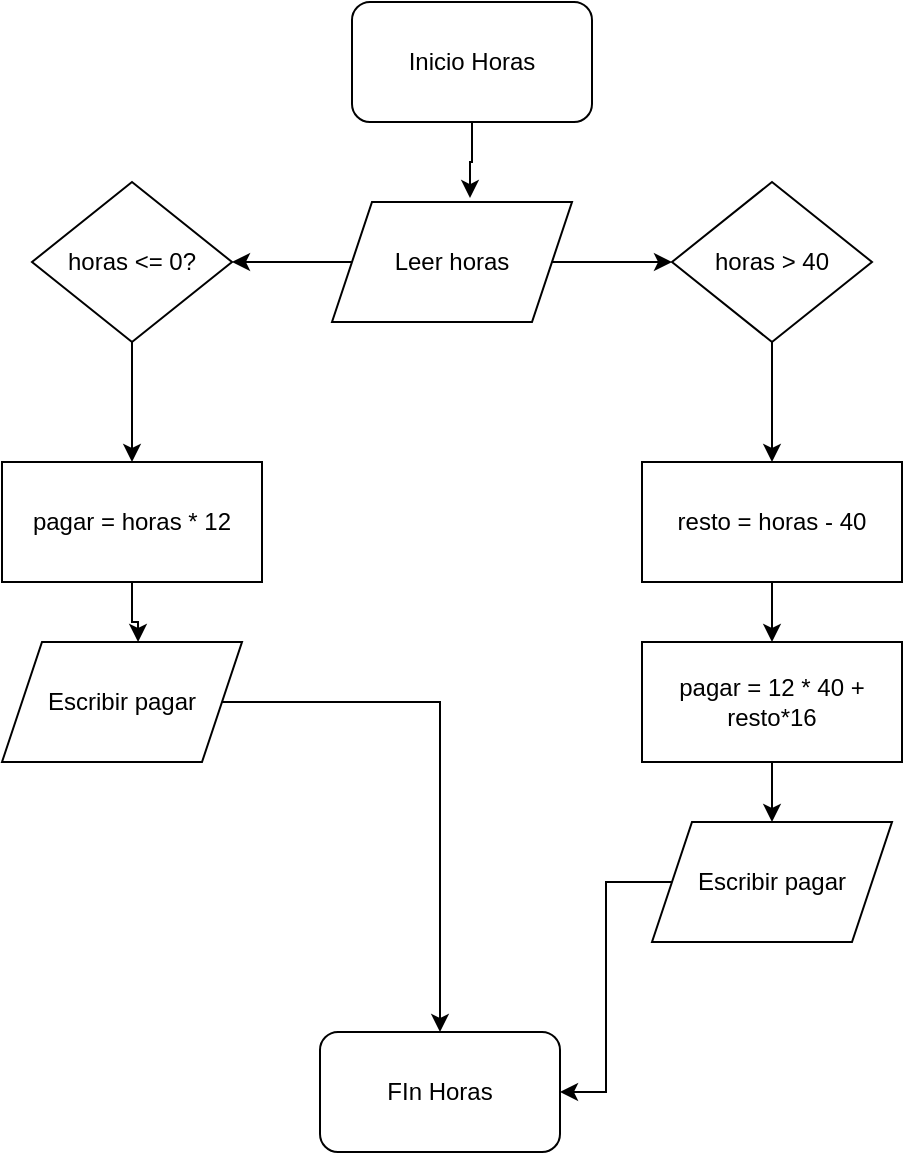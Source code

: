 <mxfile version="21.7.5" type="device">
  <diagram name="Página-1" id="pSVDJC3kwrDZUmBsdEqm">
    <mxGraphModel dx="1434" dy="836" grid="1" gridSize="10" guides="1" tooltips="1" connect="1" arrows="1" fold="1" page="1" pageScale="1" pageWidth="827" pageHeight="1169" math="0" shadow="0">
      <root>
        <mxCell id="0" />
        <mxCell id="1" parent="0" />
        <mxCell id="FNJkGhKa4nsP4qEVubEc-16" style="edgeStyle=orthogonalEdgeStyle;rounded=0;orthogonalLoop=1;jettySize=auto;html=1;entryX=0.575;entryY=-0.033;entryDx=0;entryDy=0;entryPerimeter=0;" edge="1" parent="1" source="FNJkGhKa4nsP4qEVubEc-1" target="FNJkGhKa4nsP4qEVubEc-2">
          <mxGeometry relative="1" as="geometry" />
        </mxCell>
        <mxCell id="FNJkGhKa4nsP4qEVubEc-1" value="Inicio Horas" style="rounded=1;whiteSpace=wrap;html=1;" vertex="1" parent="1">
          <mxGeometry x="370" y="70" width="120" height="60" as="geometry" />
        </mxCell>
        <mxCell id="FNJkGhKa4nsP4qEVubEc-8" style="edgeStyle=orthogonalEdgeStyle;rounded=0;orthogonalLoop=1;jettySize=auto;html=1;entryX=1;entryY=0.5;entryDx=0;entryDy=0;" edge="1" parent="1" source="FNJkGhKa4nsP4qEVubEc-2" target="FNJkGhKa4nsP4qEVubEc-3">
          <mxGeometry relative="1" as="geometry" />
        </mxCell>
        <mxCell id="FNJkGhKa4nsP4qEVubEc-10" style="edgeStyle=orthogonalEdgeStyle;rounded=0;orthogonalLoop=1;jettySize=auto;html=1;entryX=0;entryY=0.5;entryDx=0;entryDy=0;" edge="1" parent="1" source="FNJkGhKa4nsP4qEVubEc-2" target="FNJkGhKa4nsP4qEVubEc-4">
          <mxGeometry relative="1" as="geometry" />
        </mxCell>
        <mxCell id="FNJkGhKa4nsP4qEVubEc-2" value="Leer horas" style="shape=parallelogram;perimeter=parallelogramPerimeter;whiteSpace=wrap;html=1;fixedSize=1;" vertex="1" parent="1">
          <mxGeometry x="360" y="170" width="120" height="60" as="geometry" />
        </mxCell>
        <mxCell id="FNJkGhKa4nsP4qEVubEc-9" style="edgeStyle=orthogonalEdgeStyle;rounded=0;orthogonalLoop=1;jettySize=auto;html=1;entryX=0.5;entryY=0;entryDx=0;entryDy=0;" edge="1" parent="1" source="FNJkGhKa4nsP4qEVubEc-3" target="FNJkGhKa4nsP4qEVubEc-5">
          <mxGeometry relative="1" as="geometry" />
        </mxCell>
        <mxCell id="FNJkGhKa4nsP4qEVubEc-3" value="horas &amp;lt;= 0?" style="rhombus;whiteSpace=wrap;html=1;" vertex="1" parent="1">
          <mxGeometry x="210" y="160" width="100" height="80" as="geometry" />
        </mxCell>
        <mxCell id="FNJkGhKa4nsP4qEVubEc-12" style="edgeStyle=orthogonalEdgeStyle;rounded=0;orthogonalLoop=1;jettySize=auto;html=1;entryX=0.5;entryY=0;entryDx=0;entryDy=0;" edge="1" parent="1" source="FNJkGhKa4nsP4qEVubEc-4" target="FNJkGhKa4nsP4qEVubEc-6">
          <mxGeometry relative="1" as="geometry">
            <mxPoint x="580" y="290" as="targetPoint" />
          </mxGeometry>
        </mxCell>
        <mxCell id="FNJkGhKa4nsP4qEVubEc-4" value="horas &amp;gt; 40" style="rhombus;whiteSpace=wrap;html=1;" vertex="1" parent="1">
          <mxGeometry x="530" y="160" width="100" height="80" as="geometry" />
        </mxCell>
        <mxCell id="FNJkGhKa4nsP4qEVubEc-21" style="edgeStyle=orthogonalEdgeStyle;rounded=0;orthogonalLoop=1;jettySize=auto;html=1;entryX=0.567;entryY=0;entryDx=0;entryDy=0;entryPerimeter=0;" edge="1" parent="1" source="FNJkGhKa4nsP4qEVubEc-5" target="FNJkGhKa4nsP4qEVubEc-20">
          <mxGeometry relative="1" as="geometry" />
        </mxCell>
        <mxCell id="FNJkGhKa4nsP4qEVubEc-5" value="pagar = horas * 12" style="shape=parallelogram;perimeter=parallelogramPerimeter;whiteSpace=wrap;html=1;fixedSize=1;size=-5;" vertex="1" parent="1">
          <mxGeometry x="195" y="300" width="130" height="60" as="geometry" />
        </mxCell>
        <mxCell id="FNJkGhKa4nsP4qEVubEc-13" style="edgeStyle=orthogonalEdgeStyle;rounded=0;orthogonalLoop=1;jettySize=auto;html=1;" edge="1" parent="1" source="FNJkGhKa4nsP4qEVubEc-6" target="FNJkGhKa4nsP4qEVubEc-7">
          <mxGeometry relative="1" as="geometry" />
        </mxCell>
        <mxCell id="FNJkGhKa4nsP4qEVubEc-6" value="resto = horas - 40" style="shape=parallelogram;perimeter=parallelogramPerimeter;whiteSpace=wrap;html=1;fixedSize=1;size=-5;" vertex="1" parent="1">
          <mxGeometry x="515" y="300" width="130" height="60" as="geometry" />
        </mxCell>
        <mxCell id="FNJkGhKa4nsP4qEVubEc-23" style="edgeStyle=orthogonalEdgeStyle;rounded=0;orthogonalLoop=1;jettySize=auto;html=1;entryX=0.5;entryY=0;entryDx=0;entryDy=0;" edge="1" parent="1" source="FNJkGhKa4nsP4qEVubEc-7" target="FNJkGhKa4nsP4qEVubEc-22">
          <mxGeometry relative="1" as="geometry" />
        </mxCell>
        <mxCell id="FNJkGhKa4nsP4qEVubEc-7" value="pagar = 12 * 40 + resto*16" style="shape=parallelogram;perimeter=parallelogramPerimeter;whiteSpace=wrap;html=1;fixedSize=1;size=-5;" vertex="1" parent="1">
          <mxGeometry x="515" y="390" width="130" height="60" as="geometry" />
        </mxCell>
        <mxCell id="FNJkGhKa4nsP4qEVubEc-25" style="edgeStyle=orthogonalEdgeStyle;rounded=0;orthogonalLoop=1;jettySize=auto;html=1;" edge="1" parent="1" source="FNJkGhKa4nsP4qEVubEc-20" target="FNJkGhKa4nsP4qEVubEc-24">
          <mxGeometry relative="1" as="geometry" />
        </mxCell>
        <mxCell id="FNJkGhKa4nsP4qEVubEc-20" value="Escribir pagar" style="shape=parallelogram;perimeter=parallelogramPerimeter;whiteSpace=wrap;html=1;fixedSize=1;" vertex="1" parent="1">
          <mxGeometry x="195" y="390" width="120" height="60" as="geometry" />
        </mxCell>
        <mxCell id="FNJkGhKa4nsP4qEVubEc-26" style="edgeStyle=orthogonalEdgeStyle;rounded=0;orthogonalLoop=1;jettySize=auto;html=1;entryX=1;entryY=0.5;entryDx=0;entryDy=0;" edge="1" parent="1" source="FNJkGhKa4nsP4qEVubEc-22" target="FNJkGhKa4nsP4qEVubEc-24">
          <mxGeometry relative="1" as="geometry" />
        </mxCell>
        <mxCell id="FNJkGhKa4nsP4qEVubEc-22" value="Escribir pagar" style="shape=parallelogram;perimeter=parallelogramPerimeter;whiteSpace=wrap;html=1;fixedSize=1;" vertex="1" parent="1">
          <mxGeometry x="520" y="480" width="120" height="60" as="geometry" />
        </mxCell>
        <mxCell id="FNJkGhKa4nsP4qEVubEc-24" value="FIn Horas" style="rounded=1;whiteSpace=wrap;html=1;" vertex="1" parent="1">
          <mxGeometry x="354" y="585" width="120" height="60" as="geometry" />
        </mxCell>
      </root>
    </mxGraphModel>
  </diagram>
</mxfile>
